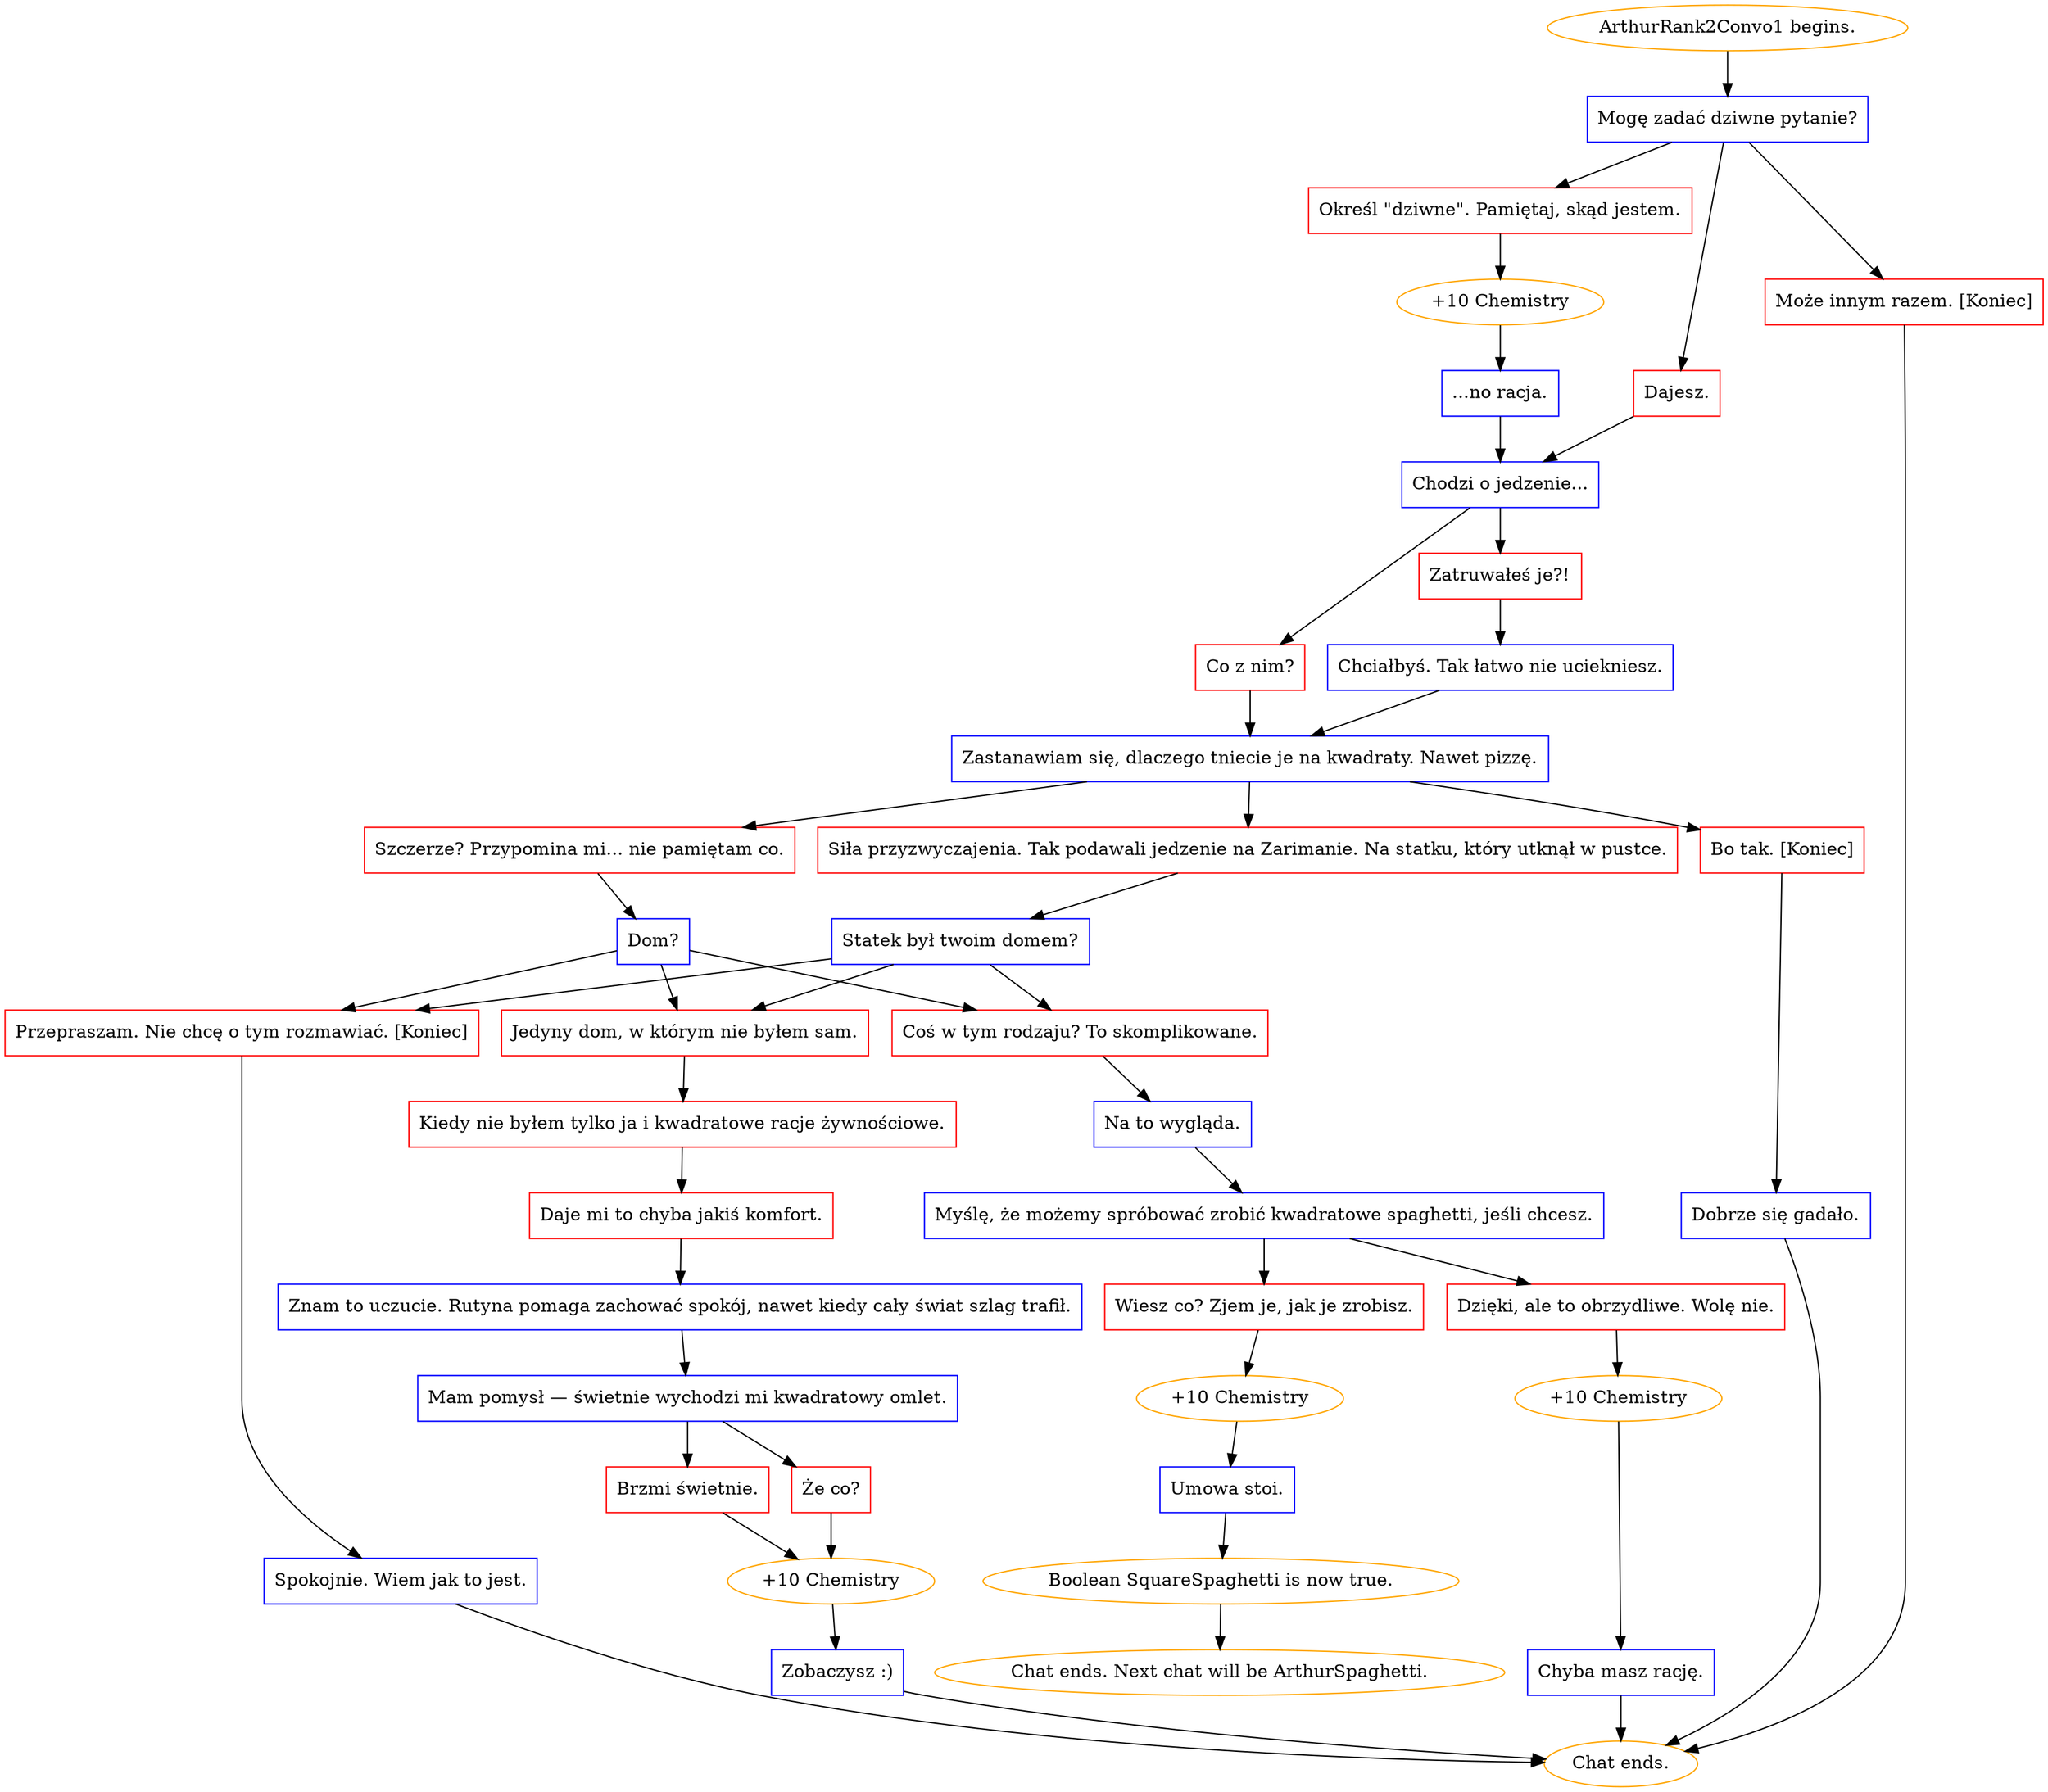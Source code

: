 digraph {
	"ArthurRank2Convo1 begins." [color=orange];
		"ArthurRank2Convo1 begins." -> j3040308649;
	j3040308649 [label="Mogę zadać dziwne pytanie?",shape=box,color=blue];
		j3040308649 -> j2152054908;
		j3040308649 -> j3152564275;
		j3040308649 -> j1759191650;
	j2152054908 [label="Określ \"dziwne\". Pamiętaj, skąd jestem.",shape=box,color=red];
		j2152054908 -> j871130422;
	j3152564275 [label="Dajesz.",shape=box,color=red];
		j3152564275 -> j2452620374;
	j1759191650 [label="Może innym razem. [Koniec]",shape=box,color=red];
		j1759191650 -> "Chat ends.";
	j871130422 [label="+10 Chemistry",color=orange];
		j871130422 -> j1096877057;
	j2452620374 [label="Chodzi o jedzenie...",shape=box,color=blue];
		j2452620374 -> j2019983141;
		j2452620374 -> j2711668552;
	"Chat ends." [color=orange];
	j1096877057 [label="...no racja.",shape=box,color=blue];
		j1096877057 -> j2452620374;
	j2019983141 [label="Zatruwałeś je?!",shape=box,color=red];
		j2019983141 -> j1979937777;
	j2711668552 [label="Co z nim?",shape=box,color=red];
		j2711668552 -> j1105951218;
	j1979937777 [label="Chciałbyś. Tak łatwo nie uciekniesz.",shape=box,color=blue];
		j1979937777 -> j1105951218;
	j1105951218 [label="Zastanawiam się, dlaczego tniecie je na kwadraty. Nawet pizzę.",shape=box,color=blue];
		j1105951218 -> j1650756388;
		j1105951218 -> j1525515617;
		j1105951218 -> j2949332243;
	j1650756388 [label="Szczerze? Przypomina mi... nie pamiętam co.",shape=box,color=red];
		j1650756388 -> j3584920222;
	j1525515617 [label="Siła przyzwyczajenia. Tak podawali jedzenie na Zarimanie. Na statku, który utknął w pustce.",shape=box,color=red];
		j1525515617 -> j3410341228;
	j2949332243 [label="Bo tak. [Koniec]",shape=box,color=red];
		j2949332243 -> j1447025137;
	j3584920222 [label="Dom?",shape=box,color=blue];
		j3584920222 -> j2050397943;
		j3584920222 -> j57384322;
		j3584920222 -> j1190054784;
	j3410341228 [label="Statek był twoim domem?",shape=box,color=blue];
		j3410341228 -> j2050397943;
		j3410341228 -> j57384322;
		j3410341228 -> j1190054784;
	j1447025137 [label="Dobrze się gadało.",shape=box,color=blue];
		j1447025137 -> "Chat ends.";
	j2050397943 [label="Coś w tym rodzaju? To skomplikowane.",shape=box,color=red];
		j2050397943 -> j2224291655;
	j57384322 [label="Jedyny dom, w którym nie byłem sam.",shape=box,color=red];
		j57384322 -> j3137078429;
	j1190054784 [label="Przepraszam. Nie chcę o tym rozmawiać. [Koniec]",shape=box,color=red];
		j1190054784 -> j1239417278;
	j2224291655 [label="Na to wygląda.",shape=box,color=blue];
		j2224291655 -> j2113811498;
	j3137078429 [label="Kiedy nie byłem tylko ja i kwadratowe racje żywnościowe.",shape=box,color=red];
		j3137078429 -> j708572260;
	j1239417278 [label="Spokojnie. Wiem jak to jest.",shape=box,color=blue];
		j1239417278 -> "Chat ends.";
	j2113811498 [label="Myślę, że możemy spróbować zrobić kwadratowe spaghetti, jeśli chcesz.",shape=box,color=blue];
		j2113811498 -> j2406780437;
		j2113811498 -> j1109928337;
	j708572260 [label="Daje mi to chyba jakiś komfort.",shape=box,color=red];
		j708572260 -> j2161808168;
	j2406780437 [label="Wiesz co? Zjem je, jak je zrobisz.",shape=box,color=red];
		j2406780437 -> j1680175011;
	j1109928337 [label="Dzięki, ale to obrzydliwe. Wolę nie.",shape=box,color=red];
		j1109928337 -> j3051829433;
	j2161808168 [label="Znam to uczucie. Rutyna pomaga zachować spokój, nawet kiedy cały świat szlag trafił.",shape=box,color=blue];
		j2161808168 -> j1366421117;
	j1680175011 [label="+10 Chemistry",color=orange];
		j1680175011 -> j4044611312;
	j3051829433 [label="+10 Chemistry",color=orange];
		j3051829433 -> j4052001079;
	j1366421117 [label="Mam pomysł — świetnie wychodzi mi kwadratowy omlet.",shape=box,color=blue];
		j1366421117 -> j2353028763;
		j1366421117 -> j805617249;
	j4044611312 [label="Umowa stoi.",shape=box,color=blue];
		j4044611312 -> j259992425;
	j4052001079 [label="Chyba masz rację.",shape=box,color=blue];
		j4052001079 -> "Chat ends.";
	j2353028763 [label="Brzmi świetnie.",shape=box,color=red];
		j2353028763 -> j1067282262;
	j805617249 [label="Że co?",shape=box,color=red];
		j805617249 -> j1067282262;
	j259992425 [label="Boolean SquareSpaghetti is now true.",color=orange];
		j259992425 -> "Chat ends. Next chat will be ArthurSpaghetti.";
	j1067282262 [label="+10 Chemistry",color=orange];
		j1067282262 -> j2381716648;
	"Chat ends. Next chat will be ArthurSpaghetti." [color=orange];
	j2381716648 [label="Zobaczysz :)",shape=box,color=blue];
		j2381716648 -> "Chat ends.";
}